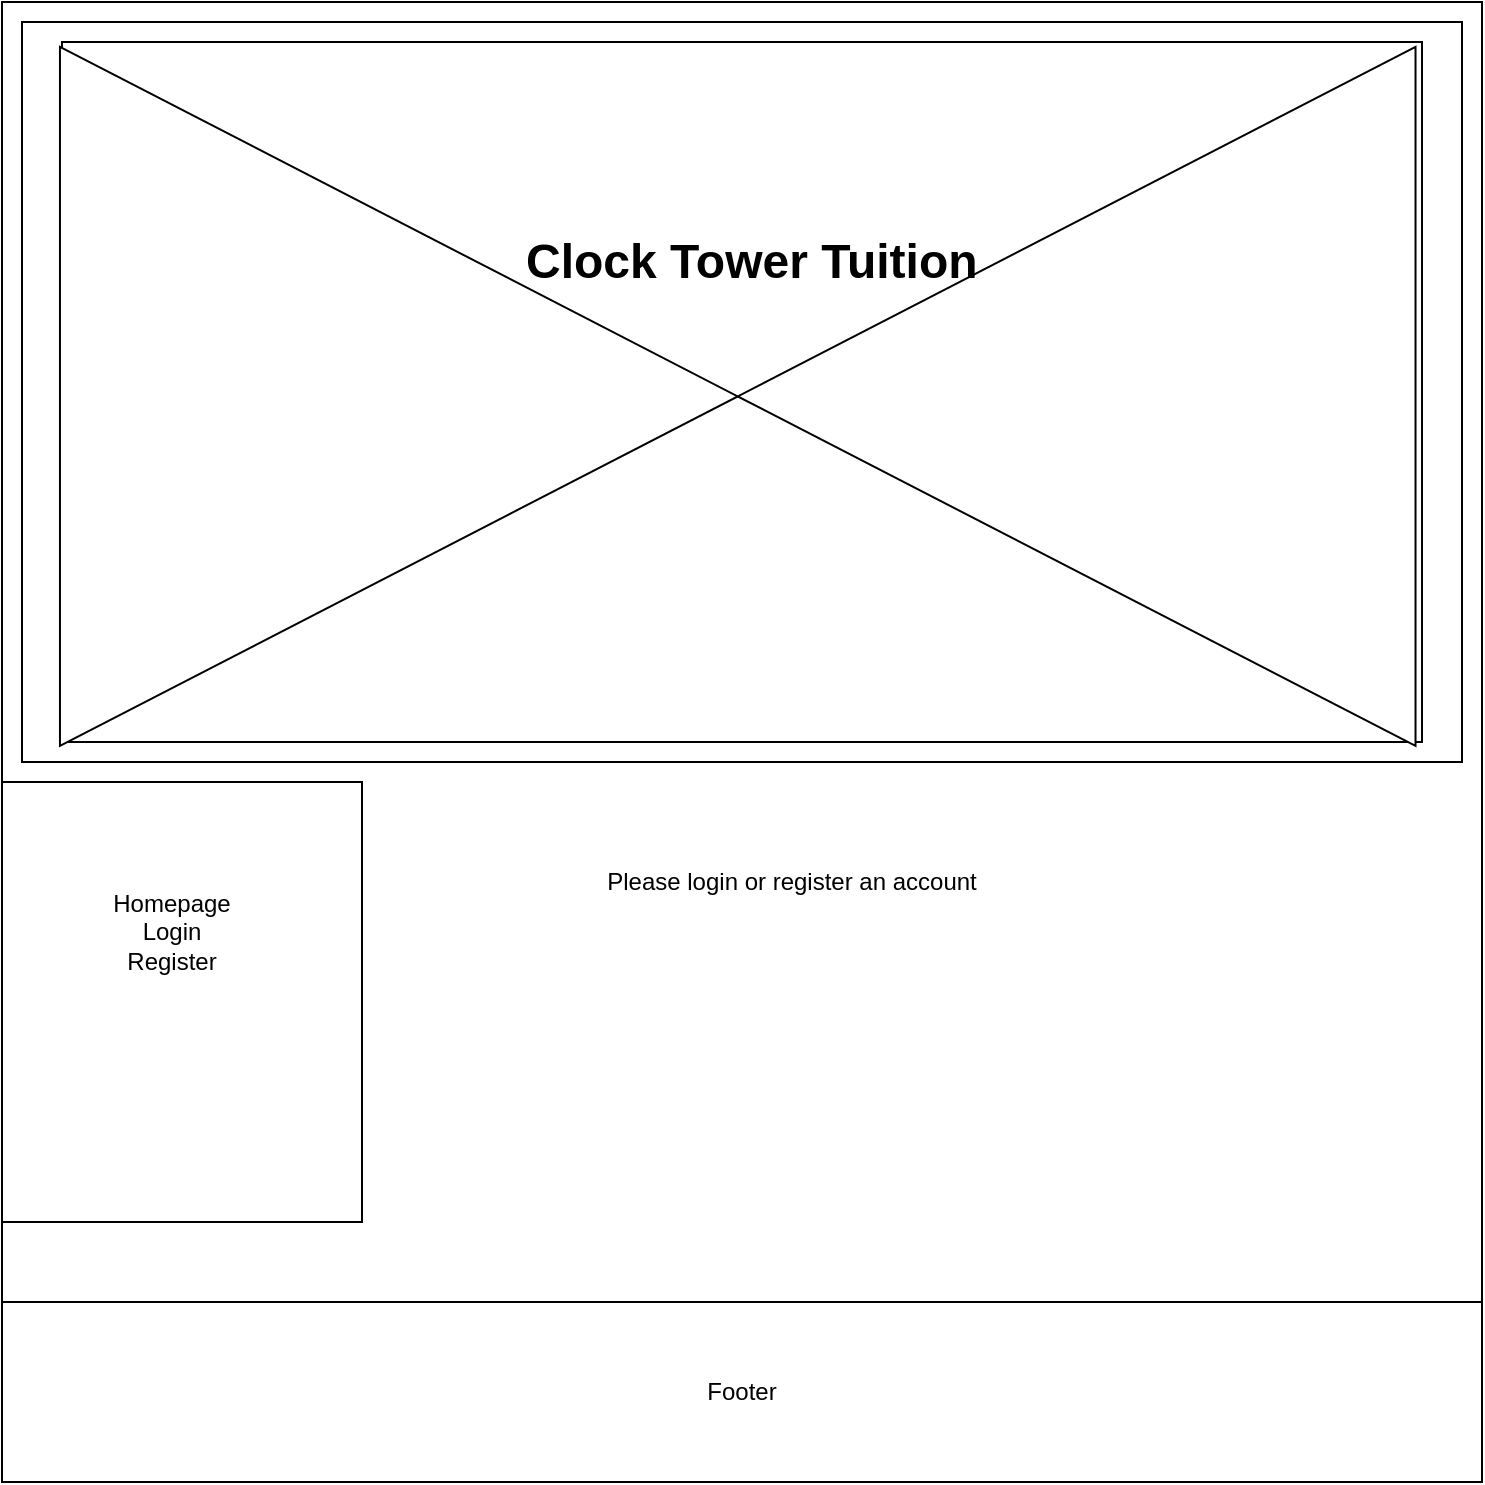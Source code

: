 <mxfile version="20.8.16" type="device"><diagram name="Page-1" id="KTah_C_NmXuu3VMDa5XX"><mxGraphModel dx="2440" dy="1418" grid="1" gridSize="10" guides="1" tooltips="1" connect="1" arrows="1" fold="1" page="1" pageScale="1" pageWidth="1654" pageHeight="1169" math="0" shadow="0"><root><mxCell id="0"/><mxCell id="1" parent="0"/><mxCell id="j8yElqErwE9ieR3sp_2A-1" value="" style="whiteSpace=wrap;html=1;aspect=fixed;" vertex="1" parent="1"><mxGeometry x="450" y="200" width="740" height="740" as="geometry"/></mxCell><mxCell id="j8yElqErwE9ieR3sp_2A-2" value="" style="rounded=0;whiteSpace=wrap;html=1;" vertex="1" parent="1"><mxGeometry x="460" y="210" width="720" height="370" as="geometry"/></mxCell><mxCell id="j8yElqErwE9ieR3sp_2A-3" value="" style="rounded=0;whiteSpace=wrap;html=1;" vertex="1" parent="1"><mxGeometry x="450" y="590" width="180" height="220" as="geometry"/></mxCell><mxCell id="j8yElqErwE9ieR3sp_2A-5" value="" style="rounded=0;whiteSpace=wrap;html=1;" vertex="1" parent="1"><mxGeometry x="480" y="220" width="680" height="350" as="geometry"/></mxCell><mxCell id="j8yElqErwE9ieR3sp_2A-4" value="" style="shape=collate;whiteSpace=wrap;html=1;rotation=90;" vertex="1" parent="1"><mxGeometry x="643.13" y="58.3" width="349.48" height="677.78" as="geometry"/></mxCell><mxCell id="j8yElqErwE9ieR3sp_2A-8" value="Footer" style="rounded=0;whiteSpace=wrap;html=1;" vertex="1" parent="1"><mxGeometry x="450" y="850" width="740" height="90" as="geometry"/></mxCell><mxCell id="j8yElqErwE9ieR3sp_2A-9" value="Homepage&lt;br&gt;Login&lt;br&gt;Register" style="text;html=1;strokeColor=none;fillColor=none;align=center;verticalAlign=middle;whiteSpace=wrap;rounded=0;" vertex="1" parent="1"><mxGeometry x="500" y="610" width="70" height="110" as="geometry"/></mxCell><mxCell id="j8yElqErwE9ieR3sp_2A-10" value="Please login or register an account" style="text;html=1;strokeColor=none;fillColor=none;align=center;verticalAlign=middle;whiteSpace=wrap;rounded=0;" vertex="1" parent="1"><mxGeometry x="730" y="620" width="230" height="40" as="geometry"/></mxCell><mxCell id="j8yElqErwE9ieR3sp_2A-13" value="&lt;h1&gt;Clock Tower Tuition&lt;/h1&gt;" style="text;html=1;strokeColor=none;fillColor=none;spacing=5;spacingTop=-20;whiteSpace=wrap;overflow=hidden;rounded=0;" vertex="1" parent="1"><mxGeometry x="707" y="310" width="240" height="120" as="geometry"/></mxCell></root></mxGraphModel></diagram></mxfile>